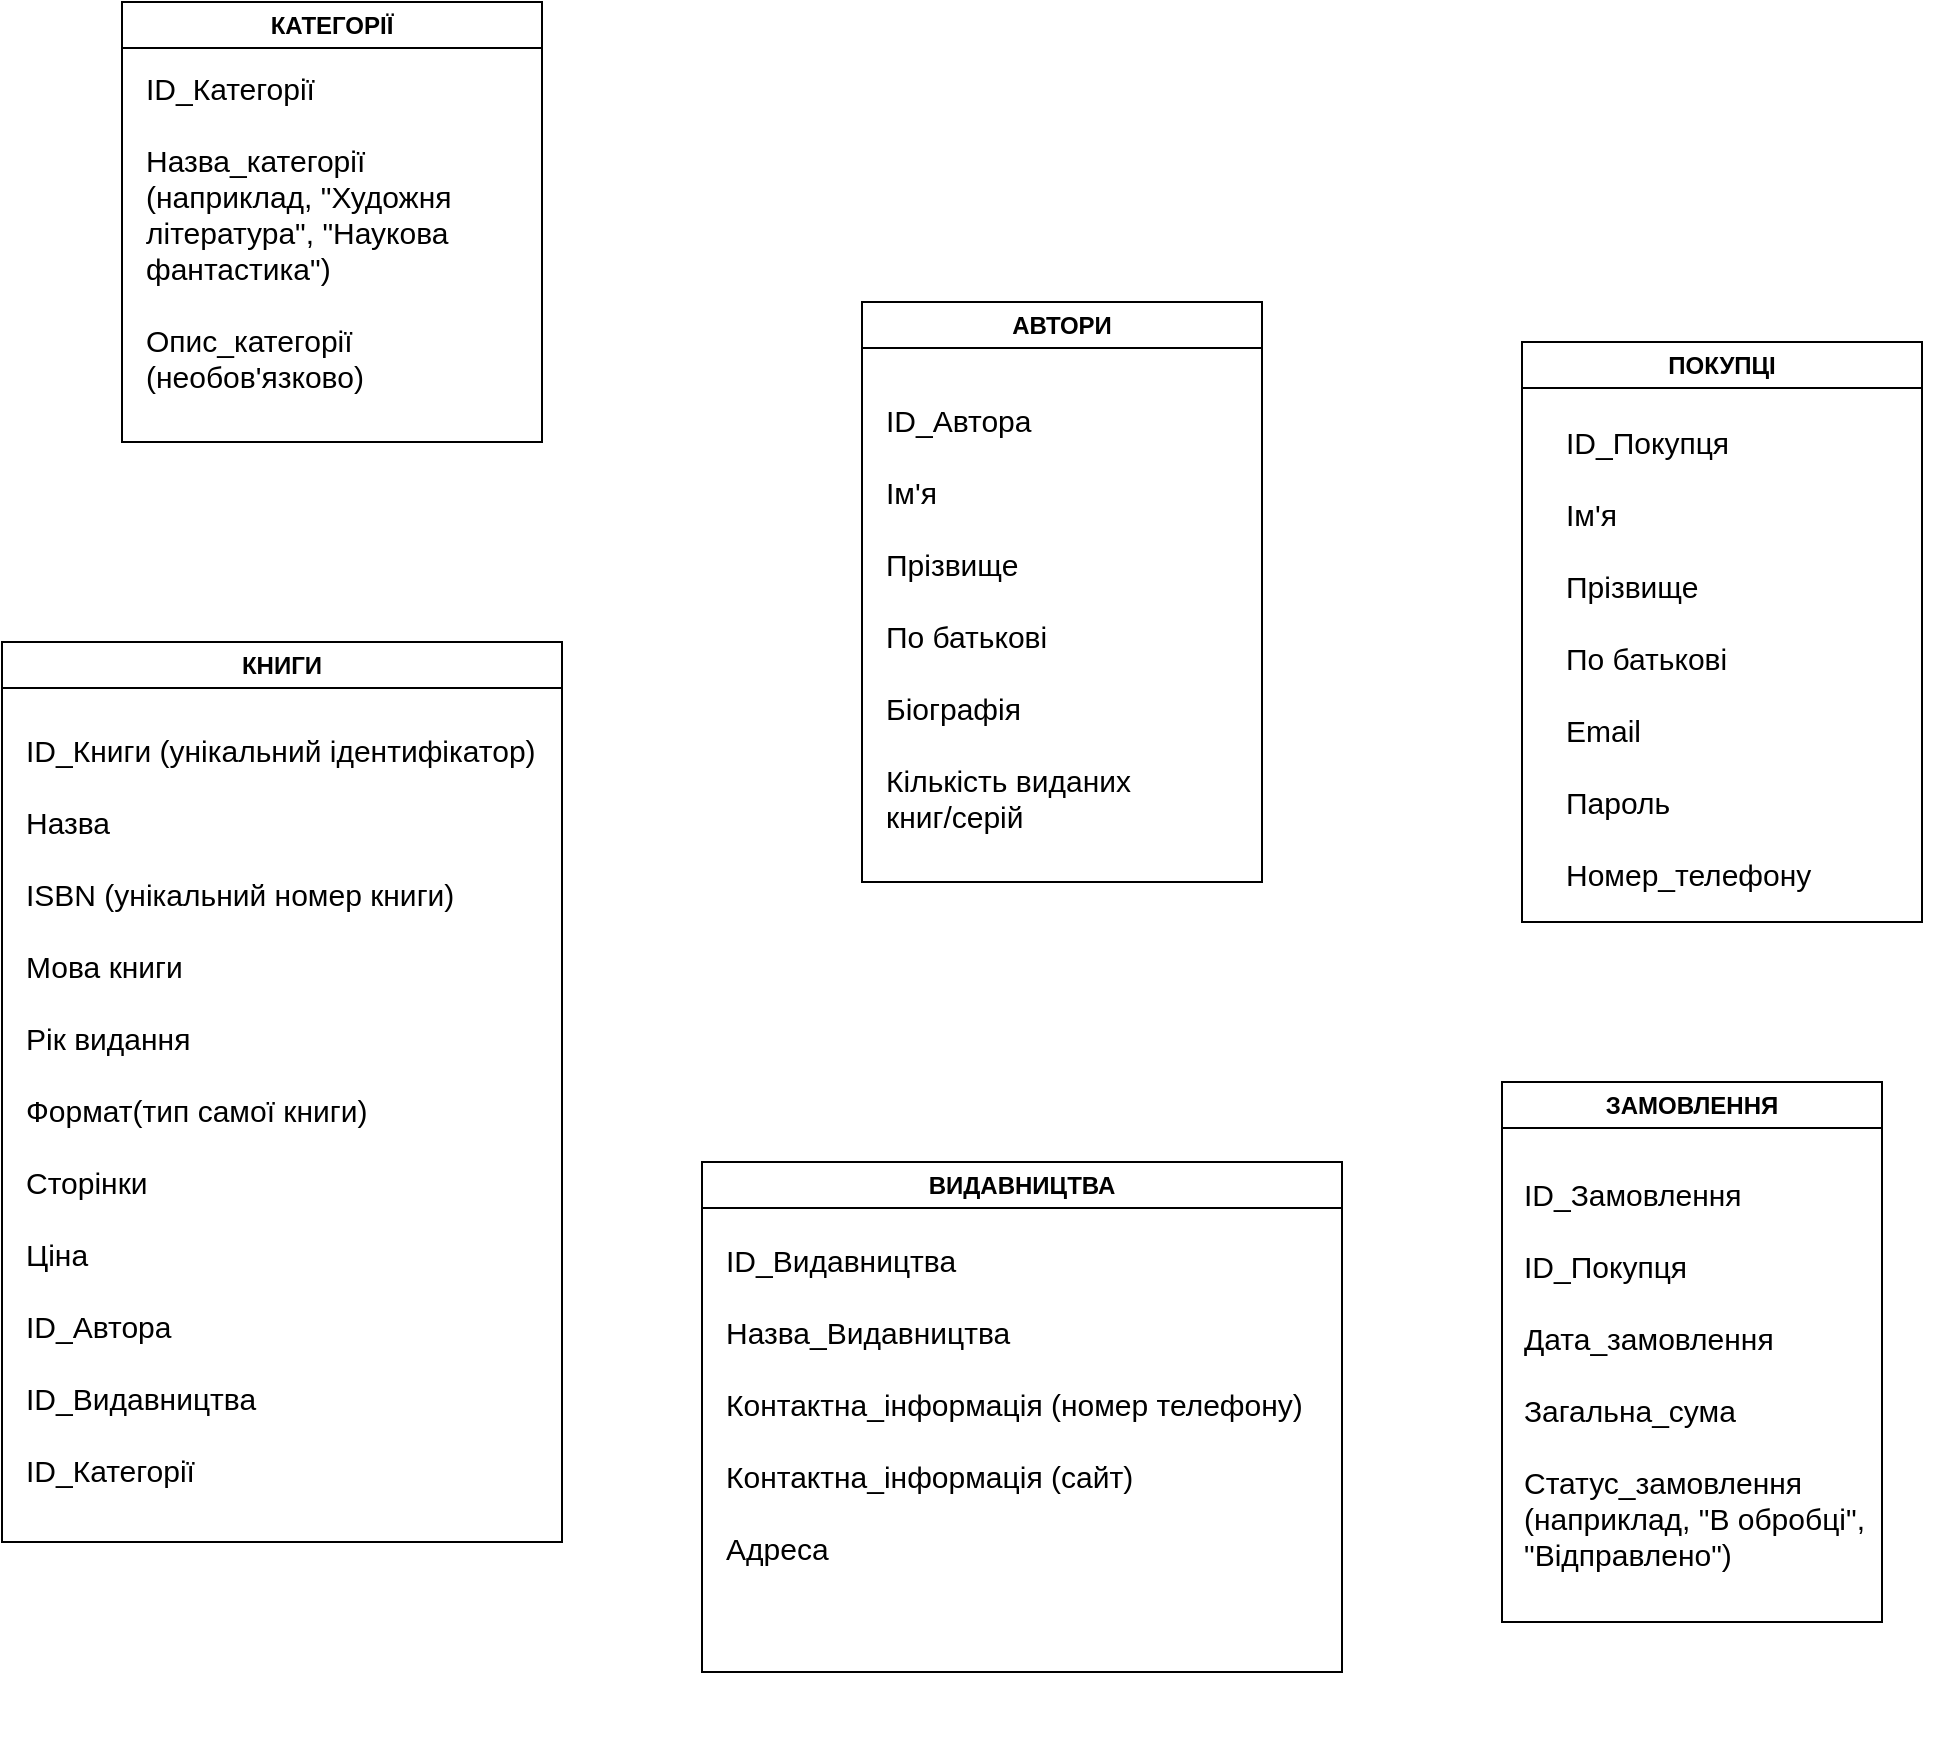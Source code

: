 <mxfile version="28.2.3">
  <diagram name="Сторінка-1" id="sbviSY8-ocguGfYPnzjV">
    <mxGraphModel dx="2876" dy="1278" grid="1" gridSize="10" guides="1" tooltips="1" connect="1" arrows="1" fold="1" page="1" pageScale="1" pageWidth="5000" pageHeight="4000" math="0" shadow="0">
      <root>
        <mxCell id="0" />
        <mxCell id="1" parent="0" />
        <mxCell id="QT7wD1lwHOmdtwJIYN0J-2" value="КНИГИ" style="swimlane;whiteSpace=wrap;html=1;" vertex="1" parent="1">
          <mxGeometry x="370" y="500" width="280" height="450" as="geometry" />
        </mxCell>
        <mxCell id="QT7wD1lwHOmdtwJIYN0J-3" value="&lt;font style=&quot;font-size: 15px;&quot;&gt;ID_Книги (унікальний ідентифікатор)&lt;/font&gt;&lt;div&gt;&lt;font style=&quot;font-size: 15px;&quot;&gt;&lt;br&gt;&lt;/font&gt;&lt;div&gt;&lt;font style=&quot;font-size: 15px;&quot;&gt;Назва&lt;/font&gt;&lt;/div&gt;&lt;div&gt;&lt;font style=&quot;font-size: 15px;&quot;&gt;&lt;br&gt;&lt;/font&gt;&lt;/div&gt;&lt;div&gt;&lt;font style=&quot;font-size: 15px;&quot;&gt;ISBN (унікальний номер книги)&lt;/font&gt;&lt;/div&gt;&lt;div&gt;&lt;font style=&quot;font-size: 15px;&quot;&gt;&lt;br&gt;&lt;/font&gt;&lt;/div&gt;&lt;div&gt;&lt;font style=&quot;font-size: 15px;&quot;&gt;Мова книги&lt;/font&gt;&lt;/div&gt;&lt;div&gt;&lt;font style=&quot;font-size: 15px;&quot;&gt;&lt;br&gt;&lt;/font&gt;&lt;/div&gt;&lt;div&gt;&lt;font style=&quot;font-size: 15px;&quot;&gt;Рік видання&lt;/font&gt;&lt;/div&gt;&lt;div&gt;&lt;font style=&quot;font-size: 15px;&quot;&gt;&lt;br&gt;&lt;/font&gt;&lt;/div&gt;&lt;div&gt;&lt;font style=&quot;font-size: 15px;&quot;&gt;Формат(тип самої книги)&lt;/font&gt;&lt;/div&gt;&lt;div&gt;&lt;font style=&quot;font-size: 15px;&quot;&gt;&lt;br&gt;&lt;/font&gt;&lt;/div&gt;&lt;div&gt;&lt;font style=&quot;font-size: 15px;&quot;&gt;Сторінки&amp;nbsp;&amp;nbsp;&lt;/font&gt;&lt;/div&gt;&lt;div&gt;&lt;font style=&quot;font-size: 15px;&quot;&gt;&lt;br&gt;&lt;/font&gt;&lt;/div&gt;&lt;div&gt;&lt;font style=&quot;font-size: 15px;&quot;&gt;Ціна&lt;/font&gt;&lt;/div&gt;&lt;/div&gt;&lt;div&gt;&lt;font style=&quot;font-size: 15px;&quot;&gt;&lt;br&gt;&lt;/font&gt;&lt;/div&gt;&lt;div&gt;&lt;font style=&quot;font-size: 15px;&quot;&gt;ID_Автора&amp;nbsp;&lt;/font&gt;&lt;/div&gt;&lt;div&gt;&lt;font style=&quot;font-size: 15px;&quot;&gt;&lt;br&gt;&lt;/font&gt;&lt;/div&gt;&lt;div&gt;&lt;font style=&quot;font-size: 15px;&quot;&gt;ID_Видавництва&lt;/font&gt;&lt;/div&gt;&lt;div&gt;&lt;font style=&quot;font-size: 15px;&quot;&gt;&lt;br&gt;&lt;/font&gt;&lt;/div&gt;&lt;div&gt;&lt;font style=&quot;font-size: 15px;&quot;&gt;ID_Категорії&amp;nbsp;&lt;/font&gt;&lt;/div&gt;&lt;div&gt;&lt;font style=&quot;font-size: 15px;&quot;&gt;&lt;br&gt;&lt;/font&gt;&lt;/div&gt;&lt;div&gt;&lt;font style=&quot;font-size: 15px;&quot;&gt;&lt;br&gt;&lt;/font&gt;&lt;/div&gt;&lt;div&gt;&lt;br&gt;&lt;/div&gt;" style="text;html=1;align=left;verticalAlign=middle;resizable=0;points=[];autosize=1;strokeColor=none;fillColor=none;" vertex="1" parent="QT7wD1lwHOmdtwJIYN0J-2">
          <mxGeometry x="10" y="40" width="280" height="440" as="geometry" />
        </mxCell>
        <mxCell id="QT7wD1lwHOmdtwJIYN0J-8" value="АВТОРИ" style="swimlane;whiteSpace=wrap;html=1;" vertex="1" parent="1">
          <mxGeometry x="800" y="330" width="200" height="290" as="geometry" />
        </mxCell>
        <mxCell id="QT7wD1lwHOmdtwJIYN0J-31" value="&lt;div&gt;ID_Автора&lt;/div&gt;&lt;div&gt;&lt;br&gt;&lt;/div&gt;&lt;div&gt;Ім&#39;я&lt;/div&gt;&lt;div&gt;&lt;br&gt;&lt;/div&gt;&lt;div&gt;Прізвище&lt;/div&gt;&lt;div&gt;&lt;br&gt;&lt;/div&gt;&lt;div&gt;По батьков&lt;span style=&quot;background-color: transparent; color: light-dark(rgb(0, 0, 0), rgb(255, 255, 255));&quot;&gt;і&lt;/span&gt;&lt;/div&gt;&lt;div&gt;&lt;span style=&quot;background-color: transparent; color: light-dark(rgb(0, 0, 0), rgb(255, 255, 255));&quot;&gt;&lt;br&gt;&lt;/span&gt;&lt;/div&gt;&lt;div&gt;Біографія&amp;nbsp;&lt;/div&gt;&lt;div&gt;&lt;span style=&quot;background-color: transparent;&quot;&gt;&lt;br&gt;&lt;/span&gt;&lt;/div&gt;&lt;div&gt;Кількість виданих книг/серій&amp;nbsp;&lt;/div&gt;&lt;div&gt;&lt;span style=&quot;background-color: transparent;&quot;&gt;&lt;br&gt;&lt;/span&gt;&lt;/div&gt;&lt;div&gt;&lt;span style=&quot;background-color: transparent;&quot;&gt;&lt;br&gt;&lt;/span&gt;&lt;/div&gt;&lt;div&gt;&lt;br&gt;&lt;/div&gt;" style="text;html=1;align=left;verticalAlign=middle;whiteSpace=wrap;rounded=0;fontSize=15;" vertex="1" parent="QT7wD1lwHOmdtwJIYN0J-8">
          <mxGeometry x="10" y="40" width="160" height="290" as="geometry" />
        </mxCell>
        <mxCell id="QT7wD1lwHOmdtwJIYN0J-9" value="ВИДАВНИЦТВА" style="swimlane;whiteSpace=wrap;html=1;" vertex="1" parent="1">
          <mxGeometry x="720" y="760" width="320" height="255" as="geometry" />
        </mxCell>
        <mxCell id="QT7wD1lwHOmdtwJIYN0J-26" value="&lt;font style=&quot;font-size: 15px;&quot;&gt;ID_Видавництва&lt;/font&gt;&lt;div&gt;&lt;font style=&quot;font-size: 15px;&quot;&gt;&lt;br&gt;&lt;/font&gt;&lt;div&gt;&lt;font style=&quot;font-size: 15px;&quot;&gt;Назва_Видавництва&lt;/font&gt;&lt;/div&gt;&lt;div&gt;&lt;font style=&quot;font-size: 15px;&quot;&gt;&lt;br&gt;&lt;/font&gt;&lt;/div&gt;&lt;div&gt;&lt;font style=&quot;font-size: 15px;&quot;&gt;Контактна_інформація (номер телефону)&lt;/font&gt;&lt;/div&gt;&lt;div&gt;&lt;font style=&quot;font-size: 15px;&quot;&gt;&lt;br&gt;&lt;/font&gt;&lt;/div&gt;&lt;div&gt;&lt;font style=&quot;font-size: 15px;&quot;&gt;Контактна_інформація (сайт)&lt;/font&gt;&lt;/div&gt;&lt;div&gt;&lt;font style=&quot;font-size: 15px;&quot;&gt;&lt;br&gt;&lt;/font&gt;&lt;/div&gt;&lt;div&gt;&lt;font style=&quot;font-size: 15px;&quot;&gt;Адреса&lt;/font&gt;&lt;/div&gt;&lt;div&gt;&lt;br&gt;&lt;/div&gt;&lt;/div&gt;&lt;div&gt;&lt;font style=&quot;font-size: 15px;&quot;&gt;&lt;br&gt;&lt;/font&gt;&lt;/div&gt;&lt;div&gt;&lt;br&gt;&lt;/div&gt;" style="text;html=1;align=left;verticalAlign=middle;resizable=0;points=[];autosize=1;strokeColor=none;fillColor=none;" vertex="1" parent="QT7wD1lwHOmdtwJIYN0J-9">
          <mxGeometry x="10" y="35" width="310" height="220" as="geometry" />
        </mxCell>
        <mxCell id="QT7wD1lwHOmdtwJIYN0J-14" value="ПОКУПЦІ" style="swimlane;whiteSpace=wrap;html=1;" vertex="1" parent="1">
          <mxGeometry x="1130" y="350" width="200" height="290" as="geometry" />
        </mxCell>
        <mxCell id="QT7wD1lwHOmdtwJIYN0J-24" value="ID_Покупця&lt;div&gt;&lt;br&gt;&lt;/div&gt;&lt;div&gt;Ім&#39;я&lt;/div&gt;&lt;div&gt;&lt;br&gt;&lt;/div&gt;&lt;div&gt;Прізвище&lt;/div&gt;&lt;div&gt;&lt;br&gt;&lt;/div&gt;&lt;div&gt;По батьков&lt;span style=&quot;background-color: transparent; color: light-dark(rgb(0, 0, 0), rgb(255, 255, 255));&quot;&gt;і&lt;/span&gt;&lt;/div&gt;&lt;div&gt;&lt;span style=&quot;background-color: transparent; color: light-dark(rgb(0, 0, 0), rgb(255, 255, 255));&quot;&gt;&lt;br&gt;&lt;/span&gt;&lt;/div&gt;&lt;div&gt;&lt;span style=&quot;background-color: transparent;&quot;&gt;Email&lt;/span&gt;&lt;/div&gt;&lt;div&gt;&lt;span style=&quot;background-color: transparent;&quot;&gt;&lt;br&gt;&lt;/span&gt;&lt;/div&gt;&lt;div&gt;&lt;span style=&quot;background-color: transparent;&quot;&gt;Пароль&lt;/span&gt;&lt;/div&gt;&lt;div&gt;&lt;span style=&quot;background-color: transparent;&quot;&gt;&lt;br&gt;&lt;/span&gt;&lt;/div&gt;&lt;div&gt;&lt;span style=&quot;background-color: transparent;&quot;&gt;Номер_телефону&lt;/span&gt;&lt;/div&gt;&lt;div&gt;&lt;span style=&quot;background-color: transparent;&quot;&gt;&lt;br&gt;&lt;/span&gt;&lt;/div&gt;&lt;div&gt;&lt;span style=&quot;background-color: transparent;&quot;&gt;&lt;br&gt;&lt;/span&gt;&lt;/div&gt;&lt;div&gt;&lt;br&gt;&lt;/div&gt;" style="text;html=1;align=left;verticalAlign=middle;whiteSpace=wrap;rounded=0;fontSize=15;" vertex="1" parent="QT7wD1lwHOmdtwJIYN0J-14">
          <mxGeometry x="20" y="40" width="160" height="290" as="geometry" />
        </mxCell>
        <mxCell id="QT7wD1lwHOmdtwJIYN0J-19" value="ЗАМОВЛЕННЯ" style="swimlane;whiteSpace=wrap;html=1;" vertex="1" parent="1">
          <mxGeometry x="1120" y="720" width="190" height="270" as="geometry" />
        </mxCell>
        <mxCell id="QT7wD1lwHOmdtwJIYN0J-20" value="&lt;div style=&quot;text-align: left;&quot;&gt;&lt;span style=&quot;font-size: 15px; background-color: transparent; color: light-dark(rgb(0, 0, 0), rgb(255, 255, 255));&quot;&gt;ID_Замовлення&lt;/span&gt;&lt;/div&gt;&lt;div style=&quot;text-align: left;&quot;&gt;&lt;font style=&quot;font-size: 15px;&quot;&gt;&lt;br&gt;&lt;/font&gt;&lt;/div&gt;&lt;div style=&quot;text-align: left;&quot;&gt;&lt;font style=&quot;font-size: 15px;&quot;&gt;ID_Покупця&lt;/font&gt;&lt;/div&gt;&lt;div style=&quot;text-align: left;&quot;&gt;&lt;font style=&quot;font-size: 15px;&quot;&gt;&lt;br&gt;&lt;/font&gt;&lt;/div&gt;&lt;div style=&quot;text-align: left;&quot;&gt;&lt;font style=&quot;font-size: 15px;&quot;&gt;Дата_замовлення&lt;/font&gt;&lt;/div&gt;&lt;div style=&quot;text-align: left;&quot;&gt;&lt;font style=&quot;font-size: 15px;&quot;&gt;&lt;br&gt;&lt;/font&gt;&lt;/div&gt;&lt;div style=&quot;text-align: left;&quot;&gt;&lt;font style=&quot;font-size: 15px;&quot;&gt;Загальна_сума&lt;/font&gt;&lt;/div&gt;&lt;div style=&quot;text-align: left;&quot;&gt;&lt;font style=&quot;font-size: 15px;&quot;&gt;&lt;br&gt;&lt;/font&gt;&lt;/div&gt;&lt;div style=&quot;text-align: left;&quot;&gt;&lt;font style=&quot;font-size: 15px;&quot;&gt;Статус_замовлення (наприклад, &quot;В обробці&quot;, &quot;Відправлено&quot;)&lt;/font&gt;&lt;/div&gt;&lt;div&gt;&lt;br&gt;&lt;/div&gt;&lt;div&gt;&lt;br&gt;&lt;/div&gt;&lt;div&gt;&lt;br&gt;&lt;/div&gt;&lt;div&gt;&lt;br&gt;&lt;/div&gt;" style="text;html=1;align=center;verticalAlign=middle;whiteSpace=wrap;rounded=0;" vertex="1" parent="QT7wD1lwHOmdtwJIYN0J-19">
          <mxGeometry x="10" y="10" width="210" height="330" as="geometry" />
        </mxCell>
        <mxCell id="QT7wD1lwHOmdtwJIYN0J-22" value="КАТЕГОРІЇ" style="swimlane;whiteSpace=wrap;html=1;" vertex="1" parent="1">
          <mxGeometry x="430" y="180" width="210" height="220" as="geometry" />
        </mxCell>
        <mxCell id="QT7wD1lwHOmdtwJIYN0J-23" value="ID_Категорії&lt;div&gt;&lt;br&gt;&lt;/div&gt;&lt;div&gt;Назва_категорії&amp;nbsp; (наприклад, &quot;Художня література&quot;, &quot;Наукова фантастика&quot;)&lt;/div&gt;&lt;div&gt;&lt;br&gt;&lt;/div&gt;&lt;div&gt;Опис_категорії (необов&#39;язково)&lt;/div&gt;" style="text;html=1;align=left;verticalAlign=middle;whiteSpace=wrap;rounded=0;fontSize=15;" vertex="1" parent="QT7wD1lwHOmdtwJIYN0J-22">
          <mxGeometry x="10" y="20" width="200" height="190" as="geometry" />
        </mxCell>
      </root>
    </mxGraphModel>
  </diagram>
</mxfile>
